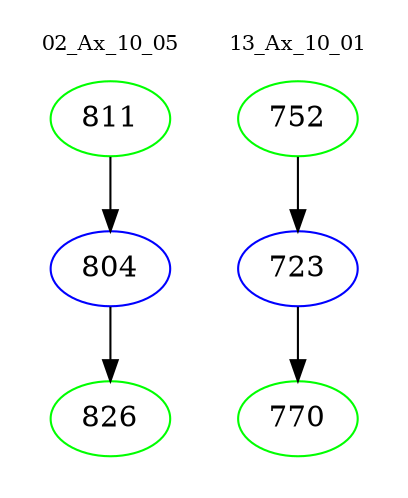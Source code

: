 digraph{
subgraph cluster_0 {
color = white
label = "02_Ax_10_05";
fontsize=10;
T0_811 [label="811", color="green"]
T0_811 -> T0_804 [color="black"]
T0_804 [label="804", color="blue"]
T0_804 -> T0_826 [color="black"]
T0_826 [label="826", color="green"]
}
subgraph cluster_1 {
color = white
label = "13_Ax_10_01";
fontsize=10;
T1_752 [label="752", color="green"]
T1_752 -> T1_723 [color="black"]
T1_723 [label="723", color="blue"]
T1_723 -> T1_770 [color="black"]
T1_770 [label="770", color="green"]
}
}
